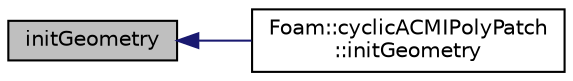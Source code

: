 digraph "initGeometry"
{
  bgcolor="transparent";
  edge [fontname="Helvetica",fontsize="10",labelfontname="Helvetica",labelfontsize="10"];
  node [fontname="Helvetica",fontsize="10",shape=record];
  rankdir="LR";
  Node531 [label="initGeometry",height=0.2,width=0.4,color="black", fillcolor="grey75", style="filled", fontcolor="black"];
  Node531 -> Node532 [dir="back",color="midnightblue",fontsize="10",style="solid",fontname="Helvetica"];
  Node532 [label="Foam::cyclicACMIPolyPatch\l::initGeometry",height=0.2,width=0.4,color="black",URL="$a26057.html#a633b37f544e6c45c018011729ee1f7da",tooltip="Initialise the calculation of the patch geometry. "];
}
